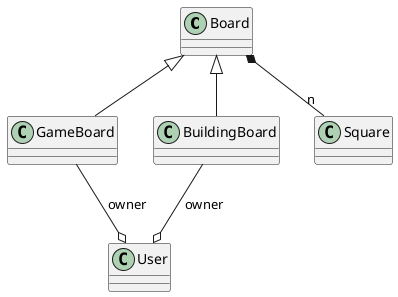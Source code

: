 @startuml
Board <|-- GameBoard
Board <|-- BuildingBoard
Board *-- "n" Square
GameBoard --o User : owner
BuildingBoard --o User : owner

@enduml 